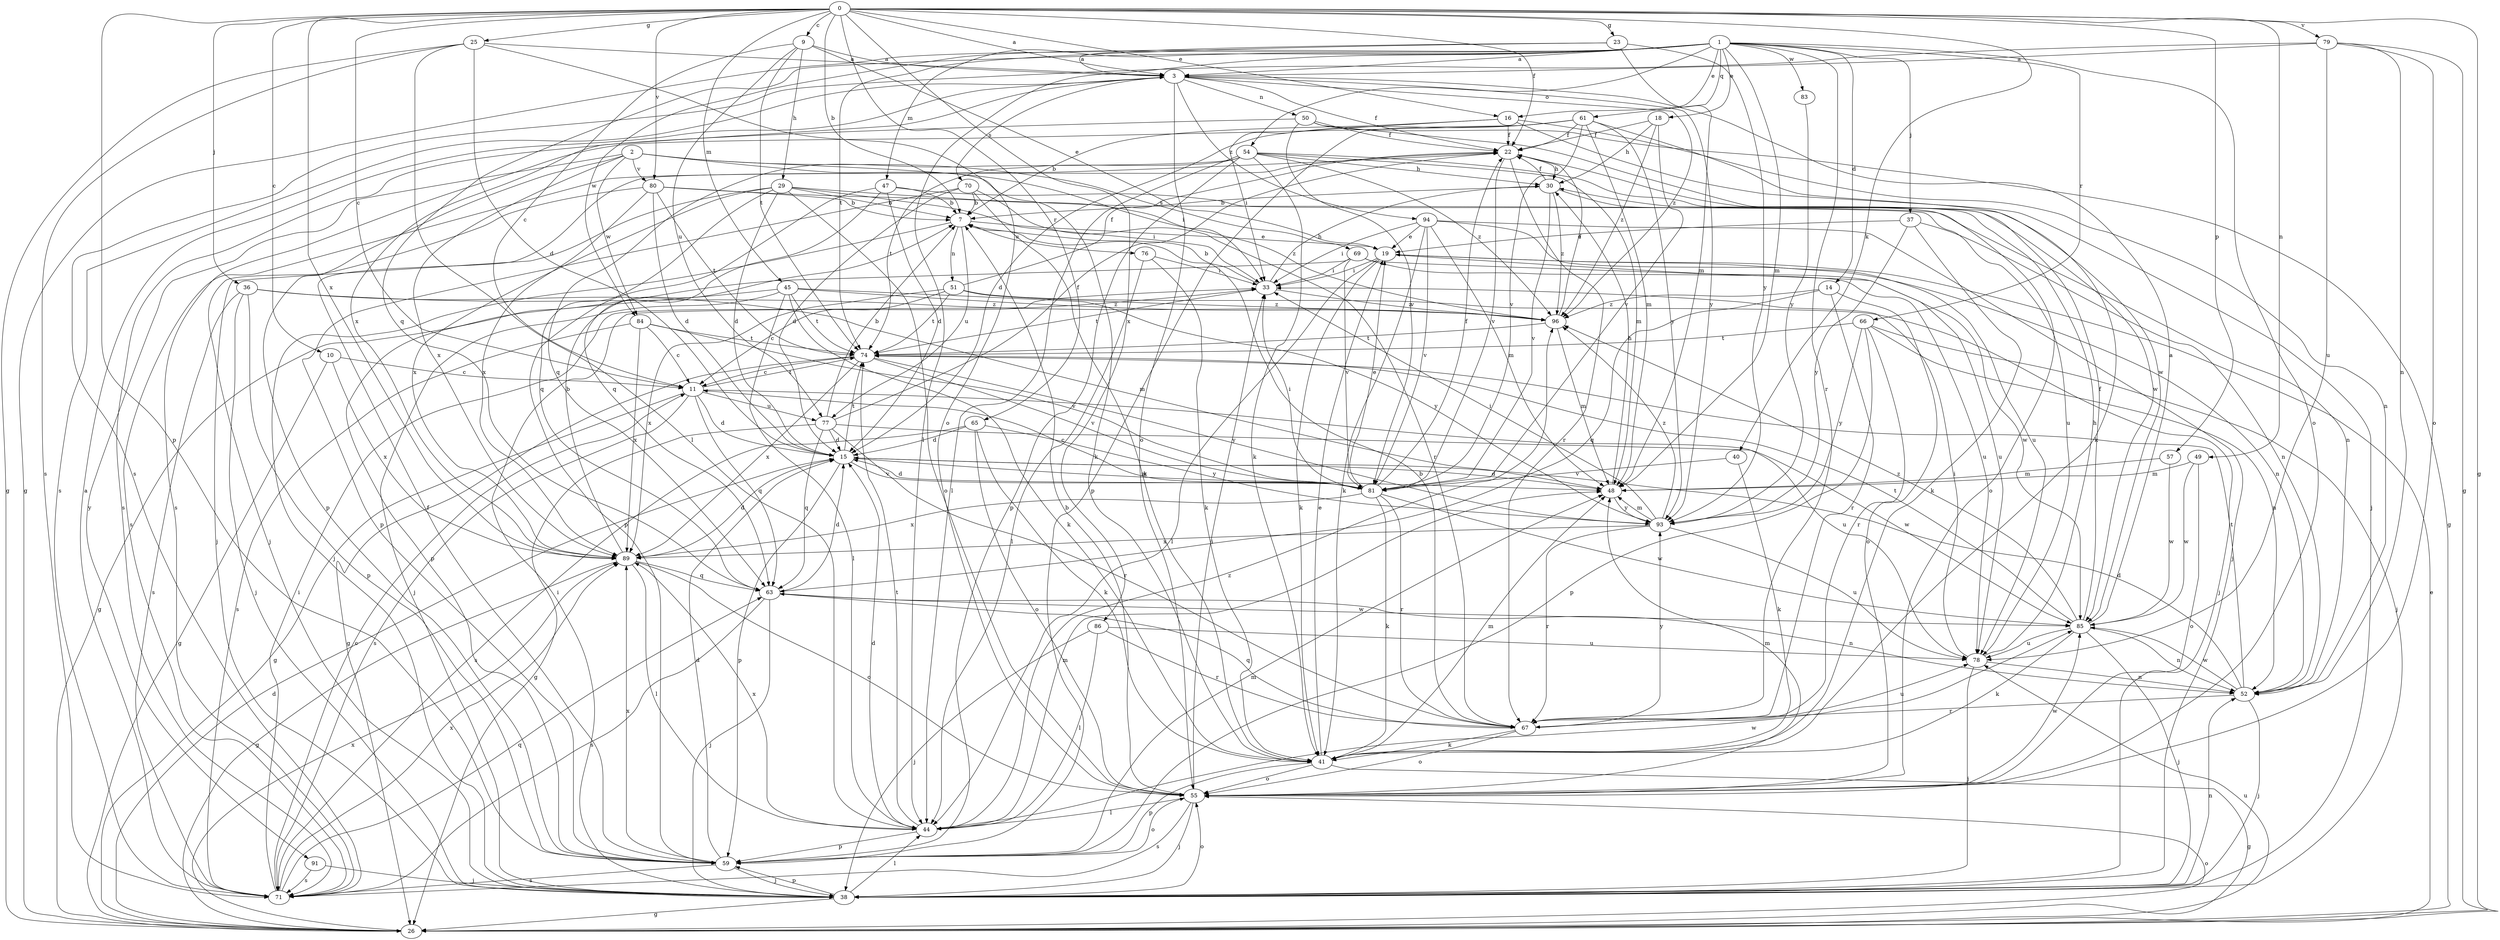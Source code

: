 strict digraph  {
0;
1;
2;
3;
7;
9;
10;
11;
14;
15;
16;
18;
19;
22;
23;
25;
26;
29;
30;
33;
36;
37;
38;
40;
41;
44;
45;
47;
48;
49;
50;
51;
52;
54;
55;
57;
59;
61;
63;
65;
66;
67;
69;
70;
71;
74;
76;
77;
78;
79;
80;
81;
83;
84;
85;
86;
89;
91;
93;
94;
96;
0 -> 3  [label=a];
0 -> 7  [label=b];
0 -> 9  [label=c];
0 -> 10  [label=c];
0 -> 11  [label=c];
0 -> 16  [label=e];
0 -> 22  [label=f];
0 -> 23  [label=g];
0 -> 25  [label=g];
0 -> 26  [label=g];
0 -> 36  [label=j];
0 -> 40  [label=k];
0 -> 45  [label=m];
0 -> 49  [label=n];
0 -> 57  [label=p];
0 -> 59  [label=p];
0 -> 65  [label=r];
0 -> 79  [label=v];
0 -> 80  [label=v];
0 -> 86  [label=x];
0 -> 89  [label=x];
1 -> 3  [label=a];
1 -> 14  [label=d];
1 -> 16  [label=e];
1 -> 18  [label=e];
1 -> 26  [label=g];
1 -> 37  [label=j];
1 -> 44  [label=l];
1 -> 47  [label=m];
1 -> 48  [label=m];
1 -> 54  [label=o];
1 -> 55  [label=o];
1 -> 61  [label=q];
1 -> 63  [label=q];
1 -> 66  [label=r];
1 -> 67  [label=r];
1 -> 83  [label=w];
1 -> 84  [label=w];
2 -> 33  [label=i];
2 -> 41  [label=k];
2 -> 59  [label=p];
2 -> 69  [label=s];
2 -> 80  [label=v];
2 -> 84  [label=w];
2 -> 89  [label=x];
2 -> 91  [label=y];
3 -> 22  [label=f];
3 -> 50  [label=n];
3 -> 55  [label=o];
3 -> 70  [label=s];
3 -> 71  [label=s];
3 -> 89  [label=x];
3 -> 93  [label=y];
3 -> 94  [label=z];
3 -> 96  [label=z];
7 -> 19  [label=e];
7 -> 38  [label=j];
7 -> 51  [label=n];
7 -> 76  [label=u];
7 -> 77  [label=u];
9 -> 3  [label=a];
9 -> 11  [label=c];
9 -> 19  [label=e];
9 -> 29  [label=h];
9 -> 74  [label=t];
9 -> 77  [label=u];
10 -> 11  [label=c];
10 -> 26  [label=g];
10 -> 89  [label=x];
11 -> 15  [label=d];
11 -> 26  [label=g];
11 -> 63  [label=q];
11 -> 71  [label=s];
11 -> 74  [label=t];
11 -> 77  [label=u];
11 -> 78  [label=u];
14 -> 55  [label=o];
14 -> 63  [label=q];
14 -> 67  [label=r];
14 -> 96  [label=z];
15 -> 48  [label=m];
15 -> 59  [label=p];
15 -> 74  [label=t];
15 -> 81  [label=v];
16 -> 7  [label=b];
16 -> 22  [label=f];
16 -> 33  [label=i];
16 -> 38  [label=j];
16 -> 52  [label=n];
18 -> 22  [label=f];
18 -> 30  [label=h];
18 -> 81  [label=v];
18 -> 96  [label=z];
19 -> 33  [label=i];
19 -> 41  [label=k];
19 -> 44  [label=l];
19 -> 52  [label=n];
19 -> 78  [label=u];
22 -> 30  [label=h];
22 -> 67  [label=r];
22 -> 71  [label=s];
22 -> 81  [label=v];
23 -> 3  [label=a];
23 -> 48  [label=m];
23 -> 74  [label=t];
23 -> 93  [label=y];
25 -> 3  [label=a];
25 -> 15  [label=d];
25 -> 26  [label=g];
25 -> 44  [label=l];
25 -> 55  [label=o];
25 -> 71  [label=s];
26 -> 15  [label=d];
26 -> 19  [label=e];
26 -> 55  [label=o];
26 -> 78  [label=u];
26 -> 89  [label=x];
29 -> 7  [label=b];
29 -> 15  [label=d];
29 -> 33  [label=i];
29 -> 38  [label=j];
29 -> 55  [label=o];
29 -> 63  [label=q];
29 -> 89  [label=x];
29 -> 96  [label=z];
30 -> 7  [label=b];
30 -> 22  [label=f];
30 -> 55  [label=o];
30 -> 81  [label=v];
30 -> 96  [label=z];
33 -> 7  [label=b];
33 -> 30  [label=h];
33 -> 74  [label=t];
33 -> 96  [label=z];
36 -> 38  [label=j];
36 -> 48  [label=m];
36 -> 59  [label=p];
36 -> 71  [label=s];
36 -> 96  [label=z];
37 -> 19  [label=e];
37 -> 41  [label=k];
37 -> 52  [label=n];
37 -> 93  [label=y];
38 -> 26  [label=g];
38 -> 33  [label=i];
38 -> 44  [label=l];
38 -> 52  [label=n];
38 -> 55  [label=o];
38 -> 59  [label=p];
40 -> 41  [label=k];
40 -> 81  [label=v];
41 -> 19  [label=e];
41 -> 26  [label=g];
41 -> 48  [label=m];
41 -> 55  [label=o];
41 -> 59  [label=p];
44 -> 15  [label=d];
44 -> 48  [label=m];
44 -> 59  [label=p];
44 -> 74  [label=t];
44 -> 85  [label=w];
44 -> 89  [label=x];
44 -> 96  [label=z];
45 -> 26  [label=g];
45 -> 38  [label=j];
45 -> 41  [label=k];
45 -> 44  [label=l];
45 -> 74  [label=t];
45 -> 93  [label=y];
45 -> 96  [label=z];
47 -> 7  [label=b];
47 -> 15  [label=d];
47 -> 52  [label=n];
47 -> 59  [label=p];
47 -> 63  [label=q];
48 -> 15  [label=d];
48 -> 30  [label=h];
48 -> 93  [label=y];
49 -> 48  [label=m];
49 -> 55  [label=o];
49 -> 85  [label=w];
50 -> 22  [label=f];
50 -> 26  [label=g];
50 -> 71  [label=s];
50 -> 81  [label=v];
50 -> 85  [label=w];
51 -> 11  [label=c];
51 -> 22  [label=f];
51 -> 38  [label=j];
51 -> 74  [label=t];
51 -> 89  [label=x];
51 -> 96  [label=z];
52 -> 15  [label=d];
52 -> 38  [label=j];
52 -> 67  [label=r];
52 -> 74  [label=t];
52 -> 85  [label=w];
54 -> 30  [label=h];
54 -> 41  [label=k];
54 -> 44  [label=l];
54 -> 48  [label=m];
54 -> 59  [label=p];
54 -> 63  [label=q];
54 -> 74  [label=t];
54 -> 85  [label=w];
54 -> 96  [label=z];
55 -> 7  [label=b];
55 -> 33  [label=i];
55 -> 38  [label=j];
55 -> 44  [label=l];
55 -> 48  [label=m];
55 -> 71  [label=s];
55 -> 85  [label=w];
57 -> 48  [label=m];
57 -> 85  [label=w];
59 -> 15  [label=d];
59 -> 22  [label=f];
59 -> 38  [label=j];
59 -> 48  [label=m];
59 -> 55  [label=o];
59 -> 71  [label=s];
59 -> 89  [label=x];
61 -> 15  [label=d];
61 -> 22  [label=f];
61 -> 41  [label=k];
61 -> 48  [label=m];
61 -> 59  [label=p];
61 -> 71  [label=s];
61 -> 81  [label=v];
61 -> 93  [label=y];
63 -> 15  [label=d];
63 -> 38  [label=j];
63 -> 52  [label=n];
63 -> 71  [label=s];
63 -> 85  [label=w];
65 -> 15  [label=d];
65 -> 41  [label=k];
65 -> 55  [label=o];
65 -> 71  [label=s];
65 -> 93  [label=y];
66 -> 38  [label=j];
66 -> 52  [label=n];
66 -> 59  [label=p];
66 -> 67  [label=r];
66 -> 74  [label=t];
66 -> 93  [label=y];
67 -> 7  [label=b];
67 -> 41  [label=k];
67 -> 55  [label=o];
67 -> 63  [label=q];
67 -> 78  [label=u];
67 -> 93  [label=y];
69 -> 33  [label=i];
69 -> 59  [label=p];
69 -> 78  [label=u];
69 -> 81  [label=v];
69 -> 85  [label=w];
70 -> 7  [label=b];
70 -> 15  [label=d];
70 -> 41  [label=k];
70 -> 59  [label=p];
70 -> 67  [label=r];
71 -> 3  [label=a];
71 -> 11  [label=c];
71 -> 33  [label=i];
71 -> 63  [label=q];
71 -> 89  [label=x];
74 -> 11  [label=c];
74 -> 26  [label=g];
74 -> 81  [label=v];
74 -> 89  [label=x];
74 -> 93  [label=y];
76 -> 33  [label=i];
76 -> 41  [label=k];
76 -> 44  [label=l];
77 -> 7  [label=b];
77 -> 15  [label=d];
77 -> 22  [label=f];
77 -> 26  [label=g];
77 -> 63  [label=q];
77 -> 67  [label=r];
77 -> 85  [label=w];
78 -> 30  [label=h];
78 -> 33  [label=i];
78 -> 38  [label=j];
78 -> 52  [label=n];
79 -> 3  [label=a];
79 -> 26  [label=g];
79 -> 52  [label=n];
79 -> 55  [label=o];
79 -> 71  [label=s];
79 -> 78  [label=u];
80 -> 7  [label=b];
80 -> 15  [label=d];
80 -> 38  [label=j];
80 -> 74  [label=t];
80 -> 78  [label=u];
80 -> 89  [label=x];
81 -> 11  [label=c];
81 -> 15  [label=d];
81 -> 19  [label=e];
81 -> 22  [label=f];
81 -> 33  [label=i];
81 -> 41  [label=k];
81 -> 67  [label=r];
81 -> 85  [label=w];
81 -> 89  [label=x];
83 -> 93  [label=y];
84 -> 11  [label=c];
84 -> 71  [label=s];
84 -> 74  [label=t];
84 -> 81  [label=v];
84 -> 89  [label=x];
85 -> 3  [label=a];
85 -> 22  [label=f];
85 -> 38  [label=j];
85 -> 41  [label=k];
85 -> 52  [label=n];
85 -> 74  [label=t];
85 -> 78  [label=u];
85 -> 96  [label=z];
86 -> 38  [label=j];
86 -> 44  [label=l];
86 -> 67  [label=r];
86 -> 78  [label=u];
89 -> 7  [label=b];
89 -> 15  [label=d];
89 -> 26  [label=g];
89 -> 44  [label=l];
89 -> 55  [label=o];
89 -> 63  [label=q];
91 -> 38  [label=j];
91 -> 71  [label=s];
93 -> 33  [label=i];
93 -> 48  [label=m];
93 -> 67  [label=r];
93 -> 78  [label=u];
93 -> 89  [label=x];
93 -> 96  [label=z];
94 -> 19  [label=e];
94 -> 33  [label=i];
94 -> 38  [label=j];
94 -> 41  [label=k];
94 -> 48  [label=m];
94 -> 78  [label=u];
94 -> 81  [label=v];
96 -> 22  [label=f];
96 -> 48  [label=m];
96 -> 74  [label=t];
}
